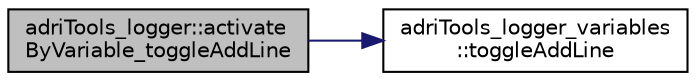 digraph "adriTools_logger::activateByVariable_toggleAddLine"
{
 // LATEX_PDF_SIZE
  edge [fontname="Helvetica",fontsize="10",labelfontname="Helvetica",labelfontsize="10"];
  node [fontname="Helvetica",fontsize="10",shape=record];
  rankdir="LR";
  Node1 [label="adriTools_logger::activate\lByVariable_toggleAddLine",height=0.2,width=0.4,color="black", fillcolor="grey75", style="filled", fontcolor="black",tooltip="active/desactive \"littlefs\" pour la region voullue"];
  Node1 -> Node2 [color="midnightblue",fontsize="10",style="solid",fontname="Helvetica"];
  Node2 [label="adriTools_logger_variables\l::toggleAddLine",height=0.2,width=0.4,color="black", fillcolor="white", style="filled",URL="$classadri_tools__logger__variables.html#a9d9b9a2a27ae08a428b4df36527ef9cb",tooltip="active/desactive \"LITTLEFS\""];
}

